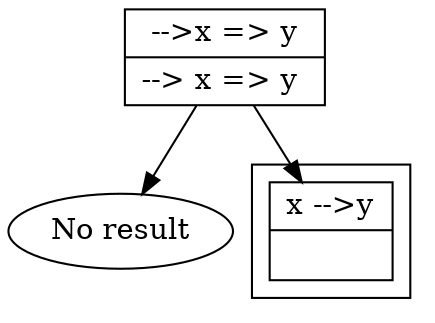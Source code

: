 digraph X {
	1 [shape=record,label="{<seq>  --\>x =\> y |<lastfip> --\> x =\> y \n }"];
	2 [label="No result"]
	1 -> 2
	1 -> 3
	subgraph cluster1 {
		3 [shape=record,label="{<seq> x --\>y |<lastfip>  \n }"];
	}
}
